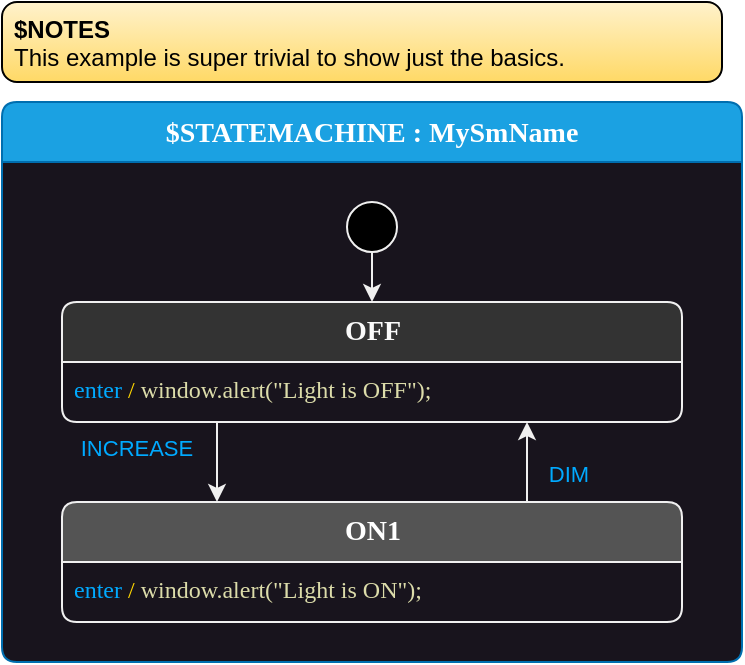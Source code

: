 <mxfile scale="1.2" border="0">
    <diagram name="Page-1" id="ahwWs56YI2XBYRBzwlqw">
        <mxGraphModel dx="648" dy="1187" grid="1" gridSize="10" guides="1" tooltips="1" connect="1" arrows="1" fold="1" page="0" pageScale="1" pageWidth="850" pageHeight="1100" math="0" shadow="0">
            <root>
                <mxCell id="0"/>
                <mxCell id="1" parent="0"/>
                <mxCell id="12" value="$STATEMACHINE : MySmName" style="shape=swimlane;rotatable=0;align=center;verticalAlign=top;fontFamily=Lucida Console;startSize=30;fontSize=14;fontStyle=1;swimlaneFillColor=#18141d;rounded=1;arcSize=15;absoluteArcSize=1;fillColor=#1ba1e2;fontColor=#ffffff;strokeColor=#006EAF;" parent="1" vertex="1">
                    <mxGeometry x="840" y="10" width="370" height="280" as="geometry"/>
                </mxCell>
                <mxCell id="13" value=" " style="fontFamily=Lucida Console;align=left;verticalAlign=top;fillColor=none;gradientColor=none;strokeColor=none;rounded=0;spacingLeft=4;resizable=0;movable=0;deletable=0;rotatable=0;autosize=1;" parent="12" connectable="0" vertex="1">
                    <mxGeometry y="30" width="30" height="20" as="geometry"/>
                </mxCell>
                <mxCell id="14" style="edgeStyle=none;html=1;strokeColor=#F0F0F0;" parent="12" source="15" target="16" edge="1">
                    <mxGeometry relative="1" as="geometry"/>
                </mxCell>
                <mxCell id="16" value="OFF" style="shape=swimlane;rotatable=0;align=center;verticalAlign=top;fontFamily=Lucida Console;startSize=30;fontSize=14;fontStyle=1;swimlaneFillColor=#18141d;html=1;rounded=1;arcSize=15;absoluteArcSize=1;fillColor=#333333;fontColor=#FAFAFA;strokeColor=#F0F0F0;" parent="12" vertex="1">
                    <mxGeometry x="30" y="100" width="310" height="60" as="geometry"/>
                </mxCell>
                <mxCell id="17" value="&lt;font color=&quot;#00aaff&quot;&gt;enter &lt;/font&gt;&lt;font color=&quot;#ffd700&quot;&gt;/&lt;/font&gt;&amp;nbsp;&lt;font color=&quot;#dcdcaa&quot;&gt;window.alert(&quot;Light is OFF&quot;);&lt;/font&gt;" style="fontFamily=Lucida Console;align=left;verticalAlign=top;fillColor=none;gradientColor=none;strokeColor=none;rounded=0;spacingLeft=4;resizable=0;movable=0;deletable=0;rotatable=0;autosize=1;html=1;" parent="16" connectable="0" vertex="1">
                    <mxGeometry y="30" width="290" height="30" as="geometry"/>
                </mxCell>
                <mxCell id="37" value="INCREASE" style="edgeStyle=none;html=1;exitX=0.25;exitY=1;exitDx=0;exitDy=0;entryX=0.25;entryY=0;entryDx=0;entryDy=0;fontColor=#00AAFF;labelBackgroundColor=#18141D;strokeColor=#F0F0F0;" parent="12" source="16" target="23" edge="1">
                    <mxGeometry x="-0.333" y="-40" relative="1" as="geometry">
                        <mxPoint as="offset"/>
                    </mxGeometry>
                </mxCell>
                <mxCell id="15" value="$initial_state" style="shape=ellipse;aspect=fixed;fillColor=#000000;resizable=1;rotatable=1;noLabel=1;editable=1;movable=1;deletable=1;connectable=1;strokeColor=#F0F0F0;" parent="12" vertex="1">
                    <mxGeometry x="172.5" y="50" width="25" height="25" as="geometry"/>
                </mxCell>
                <mxCell id="32" value="DIM" style="edgeStyle=none;html=1;exitX=0.75;exitY=0;exitDx=0;exitDy=0;fontColor=#00AAFF;strokeColor=#F0F0F0;labelBackgroundColor=#18141D;entryX=0.75;entryY=1;entryDx=0;entryDy=0;" parent="12" source="23" target="16" edge="1">
                    <mxGeometry x="-0.333" y="-20" relative="1" as="geometry">
                        <mxPoint as="offset"/>
                        <mxPoint x="195" y="250" as="sourcePoint"/>
                        <mxPoint x="270" y="170" as="targetPoint"/>
                    </mxGeometry>
                </mxCell>
                <mxCell id="23" value="ON1" style="shape=swimlane;rotatable=0;align=center;verticalAlign=top;fontFamily=Lucida Console;startSize=30;fontSize=14;fontStyle=1;swimlaneFillColor=#18141d;html=1;rounded=1;arcSize=15;absoluteArcSize=1;fillColor=#545454;fontColor=#ffffff;strokeColor=#F0F0F0;" parent="12" vertex="1">
                    <mxGeometry x="30" y="200" width="310" height="60" as="geometry"/>
                </mxCell>
                <mxCell id="24" value="&lt;font color=&quot;#00aaff&quot;&gt;enter&amp;nbsp;&lt;/font&gt;&lt;font color=&quot;#ffd700&quot;&gt;/&lt;/font&gt;&amp;nbsp;&lt;font color=&quot;#dcdcaa&quot;&gt;window.alert(&quot;Light is ON&quot;);&lt;/font&gt;" style="fontFamily=Lucida Console;align=left;verticalAlign=top;fillColor=none;gradientColor=none;strokeColor=none;rounded=0;spacingLeft=4;resizable=0;movable=0;deletable=0;rotatable=0;autosize=1;html=1;" parent="23" connectable="0" vertex="1">
                    <mxGeometry y="30" width="290" height="30" as="geometry"/>
                </mxCell>
                <mxCell id="57" value="&lt;b&gt;$NOTES&lt;/b&gt;&lt;br&gt;This example is super trivial to show just the basics." style="shape=rectangle;rounded=1;arcSize=15;absoluteArcSize=1;align=left;verticalAlign=top;whiteSpace=wrap;html=1;spacingLeft=4;strokeWidth=1;strokeColor=default;fillColor=#fff2cc;fontColor=#000000;gradientColor=#ffd966;" parent="1" vertex="1">
                    <mxGeometry x="840" y="-40" width="360" height="40" as="geometry"/>
                </mxCell>
            </root>
        </mxGraphModel>
    </diagram>
</mxfile>